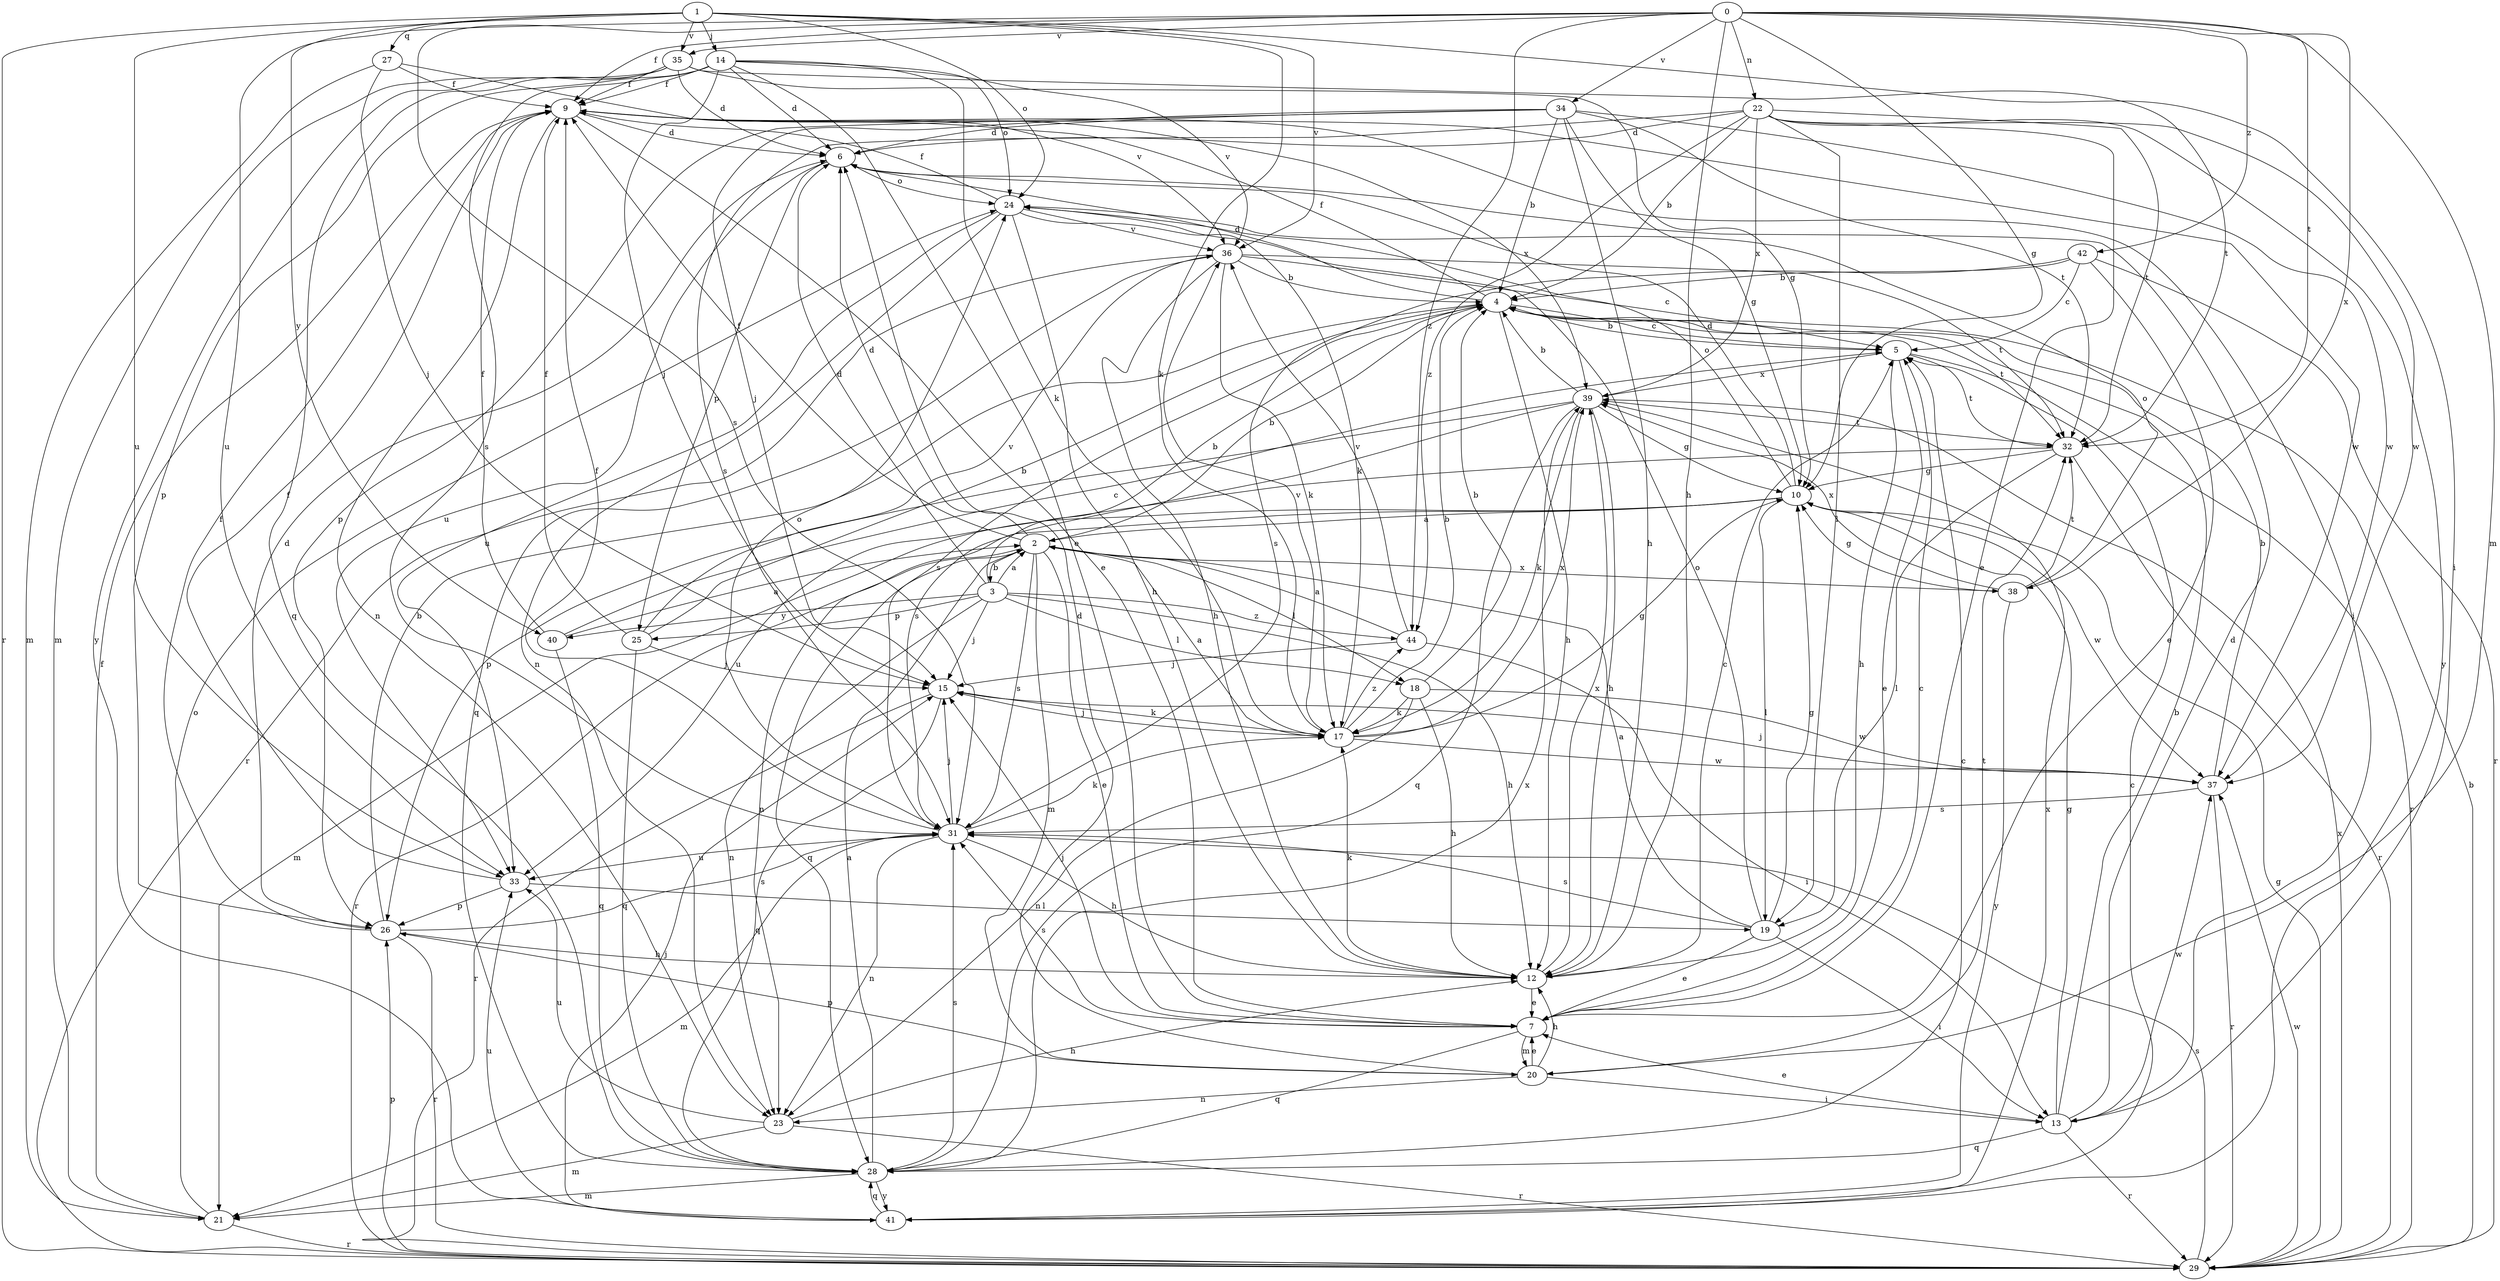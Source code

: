 strict digraph  {
0;
1;
2;
3;
4;
5;
6;
7;
9;
10;
12;
13;
14;
15;
17;
18;
19;
20;
21;
22;
23;
24;
25;
26;
27;
28;
29;
31;
32;
33;
34;
35;
36;
37;
38;
39;
40;
41;
42;
44;
0 -> 9  [label=f];
0 -> 10  [label=g];
0 -> 12  [label=h];
0 -> 20  [label=m];
0 -> 22  [label=n];
0 -> 31  [label=s];
0 -> 32  [label=t];
0 -> 33  [label=u];
0 -> 34  [label=v];
0 -> 35  [label=v];
0 -> 38  [label=x];
0 -> 42  [label=z];
0 -> 44  [label=z];
1 -> 13  [label=i];
1 -> 14  [label=j];
1 -> 17  [label=k];
1 -> 24  [label=o];
1 -> 27  [label=q];
1 -> 29  [label=r];
1 -> 33  [label=u];
1 -> 35  [label=v];
1 -> 36  [label=v];
1 -> 40  [label=y];
2 -> 3  [label=b];
2 -> 4  [label=b];
2 -> 6  [label=d];
2 -> 7  [label=e];
2 -> 9  [label=f];
2 -> 18  [label=l];
2 -> 20  [label=m];
2 -> 28  [label=q];
2 -> 29  [label=r];
2 -> 31  [label=s];
2 -> 38  [label=x];
3 -> 2  [label=a];
3 -> 4  [label=b];
3 -> 6  [label=d];
3 -> 12  [label=h];
3 -> 15  [label=j];
3 -> 18  [label=l];
3 -> 23  [label=n];
3 -> 25  [label=p];
3 -> 40  [label=y];
3 -> 44  [label=z];
4 -> 5  [label=c];
4 -> 6  [label=d];
4 -> 9  [label=f];
4 -> 12  [label=h];
4 -> 31  [label=s];
4 -> 32  [label=t];
5 -> 4  [label=b];
5 -> 7  [label=e];
5 -> 12  [label=h];
5 -> 29  [label=r];
5 -> 32  [label=t];
5 -> 39  [label=x];
6 -> 24  [label=o];
6 -> 25  [label=p];
6 -> 33  [label=u];
7 -> 5  [label=c];
7 -> 15  [label=j];
7 -> 20  [label=m];
7 -> 28  [label=q];
7 -> 31  [label=s];
9 -> 6  [label=d];
9 -> 7  [label=e];
9 -> 13  [label=i];
9 -> 23  [label=n];
9 -> 37  [label=w];
9 -> 39  [label=x];
10 -> 2  [label=a];
10 -> 6  [label=d];
10 -> 19  [label=l];
10 -> 21  [label=m];
10 -> 23  [label=n];
10 -> 24  [label=o];
10 -> 37  [label=w];
12 -> 5  [label=c];
12 -> 7  [label=e];
12 -> 17  [label=k];
12 -> 39  [label=x];
13 -> 4  [label=b];
13 -> 6  [label=d];
13 -> 7  [label=e];
13 -> 10  [label=g];
13 -> 28  [label=q];
13 -> 29  [label=r];
13 -> 37  [label=w];
14 -> 6  [label=d];
14 -> 7  [label=e];
14 -> 9  [label=f];
14 -> 15  [label=j];
14 -> 17  [label=k];
14 -> 24  [label=o];
14 -> 26  [label=p];
14 -> 31  [label=s];
14 -> 36  [label=v];
15 -> 17  [label=k];
15 -> 28  [label=q];
15 -> 29  [label=r];
17 -> 2  [label=a];
17 -> 4  [label=b];
17 -> 10  [label=g];
17 -> 15  [label=j];
17 -> 36  [label=v];
17 -> 37  [label=w];
17 -> 39  [label=x];
17 -> 44  [label=z];
18 -> 4  [label=b];
18 -> 12  [label=h];
18 -> 17  [label=k];
18 -> 23  [label=n];
18 -> 37  [label=w];
19 -> 2  [label=a];
19 -> 7  [label=e];
19 -> 10  [label=g];
19 -> 13  [label=i];
19 -> 24  [label=o];
19 -> 31  [label=s];
20 -> 6  [label=d];
20 -> 7  [label=e];
20 -> 12  [label=h];
20 -> 13  [label=i];
20 -> 23  [label=n];
20 -> 26  [label=p];
20 -> 32  [label=t];
21 -> 9  [label=f];
21 -> 24  [label=o];
21 -> 29  [label=r];
22 -> 4  [label=b];
22 -> 6  [label=d];
22 -> 7  [label=e];
22 -> 19  [label=l];
22 -> 31  [label=s];
22 -> 32  [label=t];
22 -> 37  [label=w];
22 -> 39  [label=x];
22 -> 41  [label=y];
22 -> 44  [label=z];
23 -> 12  [label=h];
23 -> 21  [label=m];
23 -> 29  [label=r];
23 -> 33  [label=u];
24 -> 9  [label=f];
24 -> 12  [label=h];
24 -> 17  [label=k];
24 -> 23  [label=n];
24 -> 33  [label=u];
24 -> 36  [label=v];
25 -> 4  [label=b];
25 -> 9  [label=f];
25 -> 15  [label=j];
25 -> 28  [label=q];
25 -> 36  [label=v];
26 -> 4  [label=b];
26 -> 6  [label=d];
26 -> 9  [label=f];
26 -> 12  [label=h];
26 -> 29  [label=r];
26 -> 31  [label=s];
27 -> 9  [label=f];
27 -> 15  [label=j];
27 -> 21  [label=m];
27 -> 36  [label=v];
28 -> 2  [label=a];
28 -> 5  [label=c];
28 -> 21  [label=m];
28 -> 31  [label=s];
28 -> 39  [label=x];
28 -> 41  [label=y];
29 -> 4  [label=b];
29 -> 10  [label=g];
29 -> 26  [label=p];
29 -> 31  [label=s];
29 -> 37  [label=w];
29 -> 39  [label=x];
31 -> 9  [label=f];
31 -> 12  [label=h];
31 -> 15  [label=j];
31 -> 17  [label=k];
31 -> 21  [label=m];
31 -> 23  [label=n];
31 -> 24  [label=o];
31 -> 33  [label=u];
32 -> 10  [label=g];
32 -> 19  [label=l];
32 -> 29  [label=r];
32 -> 33  [label=u];
33 -> 9  [label=f];
33 -> 19  [label=l];
33 -> 26  [label=p];
34 -> 4  [label=b];
34 -> 6  [label=d];
34 -> 10  [label=g];
34 -> 12  [label=h];
34 -> 15  [label=j];
34 -> 26  [label=p];
34 -> 32  [label=t];
34 -> 37  [label=w];
35 -> 6  [label=d];
35 -> 9  [label=f];
35 -> 10  [label=g];
35 -> 21  [label=m];
35 -> 28  [label=q];
35 -> 32  [label=t];
35 -> 41  [label=y];
36 -> 4  [label=b];
36 -> 5  [label=c];
36 -> 12  [label=h];
36 -> 17  [label=k];
36 -> 28  [label=q];
36 -> 29  [label=r];
36 -> 32  [label=t];
37 -> 4  [label=b];
37 -> 15  [label=j];
37 -> 29  [label=r];
37 -> 31  [label=s];
38 -> 10  [label=g];
38 -> 24  [label=o];
38 -> 32  [label=t];
38 -> 39  [label=x];
38 -> 41  [label=y];
39 -> 4  [label=b];
39 -> 10  [label=g];
39 -> 12  [label=h];
39 -> 17  [label=k];
39 -> 26  [label=p];
39 -> 28  [label=q];
39 -> 31  [label=s];
39 -> 32  [label=t];
40 -> 2  [label=a];
40 -> 5  [label=c];
40 -> 9  [label=f];
40 -> 28  [label=q];
41 -> 5  [label=c];
41 -> 15  [label=j];
41 -> 28  [label=q];
41 -> 33  [label=u];
41 -> 39  [label=x];
42 -> 4  [label=b];
42 -> 5  [label=c];
42 -> 7  [label=e];
42 -> 29  [label=r];
42 -> 31  [label=s];
44 -> 2  [label=a];
44 -> 13  [label=i];
44 -> 15  [label=j];
44 -> 36  [label=v];
}
